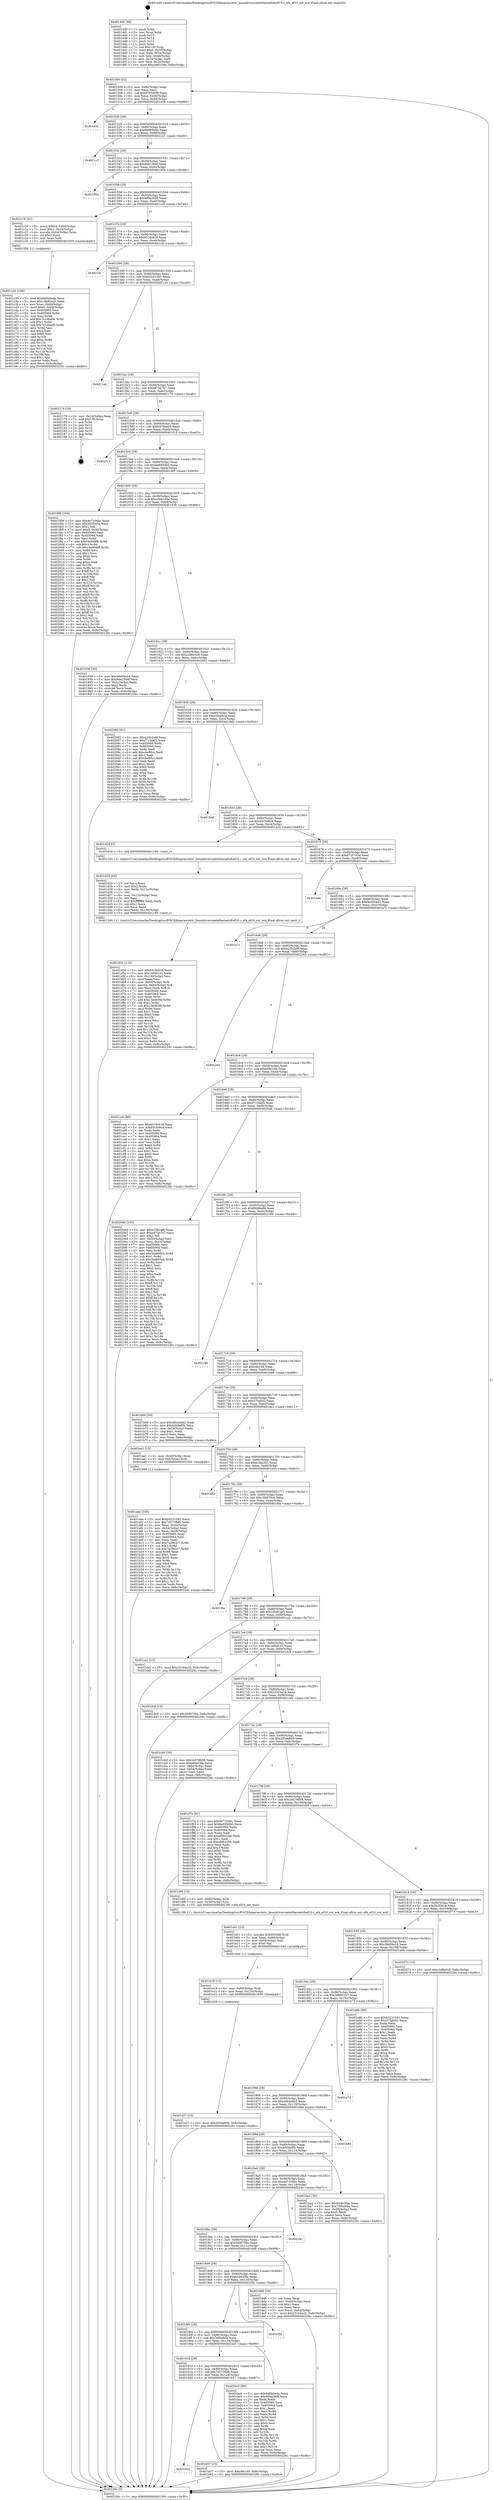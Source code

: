 digraph "0x4014d0" {
  label = "0x4014d0 (/mnt/c/Users/mathe/Desktop/tcc/POCII/binaries/extr_linuxdriversnetethernetsfcef10.c_efx_ef10_set_wol_Final-ollvm.out::main(0))"
  labelloc = "t"
  node[shape=record]

  Entry [label="",width=0.3,height=0.3,shape=circle,fillcolor=black,style=filled]
  "0x401500" [label="{
     0x401500 [32]\l
     | [instrs]\l
     &nbsp;&nbsp;0x401500 \<+6\>: mov -0x8c(%rbp),%eax\l
     &nbsp;&nbsp;0x401506 \<+2\>: mov %eax,%ecx\l
     &nbsp;&nbsp;0x401508 \<+6\>: sub $0x8203d5f6,%ecx\l
     &nbsp;&nbsp;0x40150e \<+6\>: mov %eax,-0x90(%rbp)\l
     &nbsp;&nbsp;0x401514 \<+6\>: mov %ecx,-0x94(%rbp)\l
     &nbsp;&nbsp;0x40151a \<+6\>: je 0000000000401e36 \<main+0x966\>\l
  }"]
  "0x401e36" [label="{
     0x401e36\l
  }", style=dashed]
  "0x401520" [label="{
     0x401520 [28]\l
     | [instrs]\l
     &nbsp;&nbsp;0x401520 \<+5\>: jmp 0000000000401525 \<main+0x55\>\l
     &nbsp;&nbsp;0x401525 \<+6\>: mov -0x90(%rbp),%eax\l
     &nbsp;&nbsp;0x40152b \<+5\>: sub $0x8d0b0ede,%eax\l
     &nbsp;&nbsp;0x401530 \<+6\>: mov %eax,-0x98(%rbp)\l
     &nbsp;&nbsp;0x401536 \<+6\>: je 00000000004021c3 \<main+0xcf3\>\l
  }"]
  Exit [label="",width=0.3,height=0.3,shape=circle,fillcolor=black,style=filled,peripheries=2]
  "0x4021c3" [label="{
     0x4021c3\l
  }", style=dashed]
  "0x40153c" [label="{
     0x40153c [28]\l
     | [instrs]\l
     &nbsp;&nbsp;0x40153c \<+5\>: jmp 0000000000401541 \<main+0x71\>\l
     &nbsp;&nbsp;0x401541 \<+6\>: mov -0x90(%rbp),%eax\l
     &nbsp;&nbsp;0x401547 \<+5\>: sub $0x8de13b6f,%eax\l
     &nbsp;&nbsp;0x40154c \<+6\>: mov %eax,-0x9c(%rbp)\l
     &nbsp;&nbsp;0x401552 \<+6\>: je 0000000000401954 \<main+0x484\>\l
  }"]
  "0x401e27" [label="{
     0x401e27 [15]\l
     | [instrs]\l
     &nbsp;&nbsp;0x401e27 \<+10\>: movl $0x293aa80d,-0x8c(%rbp)\l
     &nbsp;&nbsp;0x401e31 \<+5\>: jmp 000000000040226c \<main+0xd9c\>\l
  }"]
  "0x401954" [label="{
     0x401954\l
  }", style=dashed]
  "0x401558" [label="{
     0x401558 [28]\l
     | [instrs]\l
     &nbsp;&nbsp;0x401558 \<+5\>: jmp 000000000040155d \<main+0x8d\>\l
     &nbsp;&nbsp;0x40155d \<+6\>: mov -0x90(%rbp),%eax\l
     &nbsp;&nbsp;0x401563 \<+5\>: sub $0x8f0a2808,%eax\l
     &nbsp;&nbsp;0x401568 \<+6\>: mov %eax,-0xa0(%rbp)\l
     &nbsp;&nbsp;0x40156e \<+6\>: je 0000000000401c16 \<main+0x746\>\l
  }"]
  "0x401e18" [label="{
     0x401e18 [15]\l
     | [instrs]\l
     &nbsp;&nbsp;0x401e18 \<+4\>: mov -0x60(%rbp),%rdi\l
     &nbsp;&nbsp;0x401e1c \<+6\>: mov %eax,-0x134(%rbp)\l
     &nbsp;&nbsp;0x401e22 \<+5\>: call 0000000000401030 \<free@plt\>\l
     | [calls]\l
     &nbsp;&nbsp;0x401030 \{1\} (unknown)\l
  }"]
  "0x401c16" [label="{
     0x401c16 [31]\l
     | [instrs]\l
     &nbsp;&nbsp;0x401c16 \<+8\>: movq $0x64,-0x50(%rbp)\l
     &nbsp;&nbsp;0x401c1e \<+7\>: movl $0x1,-0x54(%rbp)\l
     &nbsp;&nbsp;0x401c25 \<+4\>: movslq -0x54(%rbp),%rax\l
     &nbsp;&nbsp;0x401c29 \<+4\>: shl $0x2,%rax\l
     &nbsp;&nbsp;0x401c2d \<+3\>: mov %rax,%rdi\l
     &nbsp;&nbsp;0x401c30 \<+5\>: call 0000000000401050 \<malloc@plt\>\l
     | [calls]\l
     &nbsp;&nbsp;0x401050 \{1\} (unknown)\l
  }"]
  "0x401574" [label="{
     0x401574 [28]\l
     | [instrs]\l
     &nbsp;&nbsp;0x401574 \<+5\>: jmp 0000000000401579 \<main+0xa9\>\l
     &nbsp;&nbsp;0x401579 \<+6\>: mov -0x90(%rbp),%eax\l
     &nbsp;&nbsp;0x40157f \<+5\>: sub $0x9318c618,%eax\l
     &nbsp;&nbsp;0x401584 \<+6\>: mov %eax,-0xa4(%rbp)\l
     &nbsp;&nbsp;0x40158a \<+6\>: je 00000000004021fc \<main+0xd2c\>\l
  }"]
  "0x401e01" [label="{
     0x401e01 [23]\l
     | [instrs]\l
     &nbsp;&nbsp;0x401e01 \<+10\>: movabs $0x4030d6,%rdi\l
     &nbsp;&nbsp;0x401e0b \<+3\>: mov %eax,-0x68(%rbp)\l
     &nbsp;&nbsp;0x401e0e \<+3\>: mov -0x68(%rbp),%esi\l
     &nbsp;&nbsp;0x401e11 \<+2\>: mov $0x0,%al\l
     &nbsp;&nbsp;0x401e13 \<+5\>: call 0000000000401040 \<printf@plt\>\l
     | [calls]\l
     &nbsp;&nbsp;0x401040 \{1\} (unknown)\l
  }"]
  "0x4021fc" [label="{
     0x4021fc\l
  }", style=dashed]
  "0x401590" [label="{
     0x401590 [28]\l
     | [instrs]\l
     &nbsp;&nbsp;0x401590 \<+5\>: jmp 0000000000401595 \<main+0xc5\>\l
     &nbsp;&nbsp;0x401595 \<+6\>: mov -0x90(%rbp),%eax\l
     &nbsp;&nbsp;0x40159b \<+5\>: sub $0xb3231581,%eax\l
     &nbsp;&nbsp;0x4015a0 \<+6\>: mov %eax,-0xa8(%rbp)\l
     &nbsp;&nbsp;0x4015a6 \<+6\>: je 00000000004021a4 \<main+0xcd4\>\l
  }"]
  "0x401d55" [label="{
     0x401d55 [116]\l
     | [instrs]\l
     &nbsp;&nbsp;0x401d55 \<+5\>: mov $0x9318c618,%ecx\l
     &nbsp;&nbsp;0x401d5a \<+5\>: mov $0x1e6fd141,%edx\l
     &nbsp;&nbsp;0x401d5f \<+6\>: mov -0x130(%rbp),%esi\l
     &nbsp;&nbsp;0x401d65 \<+3\>: imul %eax,%esi\l
     &nbsp;&nbsp;0x401d68 \<+4\>: mov -0x60(%rbp),%rdi\l
     &nbsp;&nbsp;0x401d6c \<+4\>: movslq -0x64(%rbp),%r8\l
     &nbsp;&nbsp;0x401d70 \<+4\>: mov %esi,(%rdi,%r8,4)\l
     &nbsp;&nbsp;0x401d74 \<+7\>: mov 0x405060,%eax\l
     &nbsp;&nbsp;0x401d7b \<+7\>: mov 0x405064,%esi\l
     &nbsp;&nbsp;0x401d82 \<+3\>: mov %eax,%r9d\l
     &nbsp;&nbsp;0x401d85 \<+7\>: add $0x13ed636f,%r9d\l
     &nbsp;&nbsp;0x401d8c \<+4\>: sub $0x1,%r9d\l
     &nbsp;&nbsp;0x401d90 \<+7\>: sub $0x13ed636f,%r9d\l
     &nbsp;&nbsp;0x401d97 \<+4\>: imul %r9d,%eax\l
     &nbsp;&nbsp;0x401d9b \<+3\>: and $0x1,%eax\l
     &nbsp;&nbsp;0x401d9e \<+3\>: cmp $0x0,%eax\l
     &nbsp;&nbsp;0x401da1 \<+4\>: sete %r10b\l
     &nbsp;&nbsp;0x401da5 \<+3\>: cmp $0xa,%esi\l
     &nbsp;&nbsp;0x401da8 \<+4\>: setl %r11b\l
     &nbsp;&nbsp;0x401dac \<+3\>: mov %r10b,%bl\l
     &nbsp;&nbsp;0x401daf \<+3\>: and %r11b,%bl\l
     &nbsp;&nbsp;0x401db2 \<+3\>: xor %r11b,%r10b\l
     &nbsp;&nbsp;0x401db5 \<+3\>: or %r10b,%bl\l
     &nbsp;&nbsp;0x401db8 \<+3\>: test $0x1,%bl\l
     &nbsp;&nbsp;0x401dbb \<+3\>: cmovne %edx,%ecx\l
     &nbsp;&nbsp;0x401dbe \<+6\>: mov %ecx,-0x8c(%rbp)\l
     &nbsp;&nbsp;0x401dc4 \<+5\>: jmp 000000000040226c \<main+0xd9c\>\l
  }"]
  "0x4021a4" [label="{
     0x4021a4\l
  }", style=dashed]
  "0x4015ac" [label="{
     0x4015ac [28]\l
     | [instrs]\l
     &nbsp;&nbsp;0x4015ac \<+5\>: jmp 00000000004015b1 \<main+0xe1\>\l
     &nbsp;&nbsp;0x4015b1 \<+6\>: mov -0x90(%rbp),%eax\l
     &nbsp;&nbsp;0x4015b7 \<+5\>: sub $0xb972b7e7,%eax\l
     &nbsp;&nbsp;0x4015bc \<+6\>: mov %eax,-0xac(%rbp)\l
     &nbsp;&nbsp;0x4015c2 \<+6\>: je 0000000000402176 \<main+0xca6\>\l
  }"]
  "0x401d29" [label="{
     0x401d29 [44]\l
     | [instrs]\l
     &nbsp;&nbsp;0x401d29 \<+2\>: xor %ecx,%ecx\l
     &nbsp;&nbsp;0x401d2b \<+5\>: mov $0x2,%edx\l
     &nbsp;&nbsp;0x401d30 \<+6\>: mov %edx,-0x12c(%rbp)\l
     &nbsp;&nbsp;0x401d36 \<+1\>: cltd\l
     &nbsp;&nbsp;0x401d37 \<+6\>: mov -0x12c(%rbp),%esi\l
     &nbsp;&nbsp;0x401d3d \<+2\>: idiv %esi\l
     &nbsp;&nbsp;0x401d3f \<+6\>: imul $0xfffffffe,%edx,%edx\l
     &nbsp;&nbsp;0x401d45 \<+3\>: sub $0x1,%ecx\l
     &nbsp;&nbsp;0x401d48 \<+2\>: sub %ecx,%edx\l
     &nbsp;&nbsp;0x401d4a \<+6\>: mov %edx,-0x130(%rbp)\l
     &nbsp;&nbsp;0x401d50 \<+5\>: call 0000000000401160 \<next_i\>\l
     | [calls]\l
     &nbsp;&nbsp;0x401160 \{1\} (/mnt/c/Users/mathe/Desktop/tcc/POCII/binaries/extr_linuxdriversnetethernetsfcef10.c_efx_ef10_set_wol_Final-ollvm.out::next_i)\l
  }"]
  "0x402176" [label="{
     0x402176 [19]\l
     | [instrs]\l
     &nbsp;&nbsp;0x402176 \<+3\>: mov -0x24(%rbp),%eax\l
     &nbsp;&nbsp;0x402179 \<+7\>: add $0x130,%rsp\l
     &nbsp;&nbsp;0x402180 \<+1\>: pop %rbx\l
     &nbsp;&nbsp;0x402181 \<+2\>: pop %r12\l
     &nbsp;&nbsp;0x402183 \<+2\>: pop %r14\l
     &nbsp;&nbsp;0x402185 \<+2\>: pop %r15\l
     &nbsp;&nbsp;0x402187 \<+1\>: pop %rbp\l
     &nbsp;&nbsp;0x402188 \<+1\>: ret\l
  }"]
  "0x4015c8" [label="{
     0x4015c8 [28]\l
     | [instrs]\l
     &nbsp;&nbsp;0x4015c8 \<+5\>: jmp 00000000004015cd \<main+0xfd\>\l
     &nbsp;&nbsp;0x4015cd \<+6\>: mov -0x90(%rbp),%eax\l
     &nbsp;&nbsp;0x4015d3 \<+5\>: sub $0xb978ee00,%eax\l
     &nbsp;&nbsp;0x4015d8 \<+6\>: mov %eax,-0xb0(%rbp)\l
     &nbsp;&nbsp;0x4015de \<+6\>: je 0000000000401f13 \<main+0xa43\>\l
  }"]
  "0x401c35" [label="{
     0x401c35 [108]\l
     | [instrs]\l
     &nbsp;&nbsp;0x401c35 \<+5\>: mov $0x8d0b0ede,%ecx\l
     &nbsp;&nbsp;0x401c3a \<+5\>: mov $0x1db82aa5,%edx\l
     &nbsp;&nbsp;0x401c3f \<+4\>: mov %rax,-0x60(%rbp)\l
     &nbsp;&nbsp;0x401c43 \<+7\>: movl $0x0,-0x64(%rbp)\l
     &nbsp;&nbsp;0x401c4a \<+7\>: mov 0x405060,%esi\l
     &nbsp;&nbsp;0x401c51 \<+8\>: mov 0x405064,%r8d\l
     &nbsp;&nbsp;0x401c59 \<+3\>: mov %esi,%r9d\l
     &nbsp;&nbsp;0x401c5c \<+7\>: add $0x7a1dba6b,%r9d\l
     &nbsp;&nbsp;0x401c63 \<+4\>: sub $0x1,%r9d\l
     &nbsp;&nbsp;0x401c67 \<+7\>: sub $0x7a1dba6b,%r9d\l
     &nbsp;&nbsp;0x401c6e \<+4\>: imul %r9d,%esi\l
     &nbsp;&nbsp;0x401c72 \<+3\>: and $0x1,%esi\l
     &nbsp;&nbsp;0x401c75 \<+3\>: cmp $0x0,%esi\l
     &nbsp;&nbsp;0x401c78 \<+4\>: sete %r10b\l
     &nbsp;&nbsp;0x401c7c \<+4\>: cmp $0xa,%r8d\l
     &nbsp;&nbsp;0x401c80 \<+4\>: setl %r11b\l
     &nbsp;&nbsp;0x401c84 \<+3\>: mov %r10b,%bl\l
     &nbsp;&nbsp;0x401c87 \<+3\>: and %r11b,%bl\l
     &nbsp;&nbsp;0x401c8a \<+3\>: xor %r11b,%r10b\l
     &nbsp;&nbsp;0x401c8d \<+3\>: or %r10b,%bl\l
     &nbsp;&nbsp;0x401c90 \<+3\>: test $0x1,%bl\l
     &nbsp;&nbsp;0x401c93 \<+3\>: cmovne %edx,%ecx\l
     &nbsp;&nbsp;0x401c96 \<+6\>: mov %ecx,-0x8c(%rbp)\l
     &nbsp;&nbsp;0x401c9c \<+5\>: jmp 000000000040226c \<main+0xd9c\>\l
  }"]
  "0x401f13" [label="{
     0x401f13\l
  }", style=dashed]
  "0x4015e4" [label="{
     0x4015e4 [28]\l
     | [instrs]\l
     &nbsp;&nbsp;0x4015e4 \<+5\>: jmp 00000000004015e9 \<main+0x119\>\l
     &nbsp;&nbsp;0x4015e9 \<+6\>: mov -0x90(%rbp),%eax\l
     &nbsp;&nbsp;0x4015ef \<+5\>: sub $0xbe6950b0,%eax\l
     &nbsp;&nbsp;0x4015f4 \<+6\>: mov %eax,-0xb4(%rbp)\l
     &nbsp;&nbsp;0x4015fa \<+6\>: je 0000000000401fd9 \<main+0xb09\>\l
  }"]
  "0x40192c" [label="{
     0x40192c\l
  }", style=dashed]
  "0x401fd9" [label="{
     0x401fd9 [154]\l
     | [instrs]\l
     &nbsp;&nbsp;0x401fd9 \<+5\>: mov $0x4e7104bc,%eax\l
     &nbsp;&nbsp;0x401fde \<+5\>: mov $0x302f30ca,%ecx\l
     &nbsp;&nbsp;0x401fe3 \<+2\>: mov $0x1,%dl\l
     &nbsp;&nbsp;0x401fe5 \<+7\>: movl $0x0,-0x30(%rbp)\l
     &nbsp;&nbsp;0x401fec \<+7\>: mov 0x405060,%esi\l
     &nbsp;&nbsp;0x401ff3 \<+7\>: mov 0x405064,%edi\l
     &nbsp;&nbsp;0x401ffa \<+3\>: mov %esi,%r8d\l
     &nbsp;&nbsp;0x401ffd \<+7\>: add $0xc4e90df8,%r8d\l
     &nbsp;&nbsp;0x402004 \<+4\>: sub $0x1,%r8d\l
     &nbsp;&nbsp;0x402008 \<+7\>: sub $0xc4e90df8,%r8d\l
     &nbsp;&nbsp;0x40200f \<+4\>: imul %r8d,%esi\l
     &nbsp;&nbsp;0x402013 \<+3\>: and $0x1,%esi\l
     &nbsp;&nbsp;0x402016 \<+3\>: cmp $0x0,%esi\l
     &nbsp;&nbsp;0x402019 \<+4\>: sete %r9b\l
     &nbsp;&nbsp;0x40201d \<+3\>: cmp $0xa,%edi\l
     &nbsp;&nbsp;0x402020 \<+4\>: setl %r10b\l
     &nbsp;&nbsp;0x402024 \<+3\>: mov %r9b,%r11b\l
     &nbsp;&nbsp;0x402027 \<+4\>: xor $0xff,%r11b\l
     &nbsp;&nbsp;0x40202b \<+3\>: mov %r10b,%bl\l
     &nbsp;&nbsp;0x40202e \<+3\>: xor $0xff,%bl\l
     &nbsp;&nbsp;0x402031 \<+3\>: xor $0x1,%dl\l
     &nbsp;&nbsp;0x402034 \<+3\>: mov %r11b,%r14b\l
     &nbsp;&nbsp;0x402037 \<+4\>: and $0xff,%r14b\l
     &nbsp;&nbsp;0x40203b \<+3\>: and %dl,%r9b\l
     &nbsp;&nbsp;0x40203e \<+3\>: mov %bl,%r15b\l
     &nbsp;&nbsp;0x402041 \<+4\>: and $0xff,%r15b\l
     &nbsp;&nbsp;0x402045 \<+3\>: and %dl,%r10b\l
     &nbsp;&nbsp;0x402048 \<+3\>: or %r9b,%r14b\l
     &nbsp;&nbsp;0x40204b \<+3\>: or %r10b,%r15b\l
     &nbsp;&nbsp;0x40204e \<+3\>: xor %r15b,%r14b\l
     &nbsp;&nbsp;0x402051 \<+3\>: or %bl,%r11b\l
     &nbsp;&nbsp;0x402054 \<+4\>: xor $0xff,%r11b\l
     &nbsp;&nbsp;0x402058 \<+3\>: or $0x1,%dl\l
     &nbsp;&nbsp;0x40205b \<+3\>: and %dl,%r11b\l
     &nbsp;&nbsp;0x40205e \<+3\>: or %r11b,%r14b\l
     &nbsp;&nbsp;0x402061 \<+4\>: test $0x1,%r14b\l
     &nbsp;&nbsp;0x402065 \<+3\>: cmovne %ecx,%eax\l
     &nbsp;&nbsp;0x402068 \<+6\>: mov %eax,-0x8c(%rbp)\l
     &nbsp;&nbsp;0x40206e \<+5\>: jmp 000000000040226c \<main+0xd9c\>\l
  }"]
  "0x401600" [label="{
     0x401600 [28]\l
     | [instrs]\l
     &nbsp;&nbsp;0x401600 \<+5\>: jmp 0000000000401605 \<main+0x135\>\l
     &nbsp;&nbsp;0x401605 \<+6\>: mov -0x90(%rbp),%eax\l
     &nbsp;&nbsp;0x40160b \<+5\>: sub $0xc0e6104e,%eax\l
     &nbsp;&nbsp;0x401610 \<+6\>: mov %eax,-0xb8(%rbp)\l
     &nbsp;&nbsp;0x401616 \<+6\>: je 0000000000401936 \<main+0x466\>\l
  }"]
  "0x401b57" [label="{
     0x401b57 [15]\l
     | [instrs]\l
     &nbsp;&nbsp;0x401b57 \<+10\>: movl $0xc8e149,-0x8c(%rbp)\l
     &nbsp;&nbsp;0x401b61 \<+5\>: jmp 000000000040226c \<main+0xd9c\>\l
  }"]
  "0x401936" [label="{
     0x401936 [30]\l
     | [instrs]\l
     &nbsp;&nbsp;0x401936 \<+5\>: mov $0x38409a14,%eax\l
     &nbsp;&nbsp;0x40193b \<+5\>: mov $0x8de13b6f,%ecx\l
     &nbsp;&nbsp;0x401940 \<+3\>: mov -0x2c(%rbp),%edx\l
     &nbsp;&nbsp;0x401943 \<+3\>: cmp $0x2,%edx\l
     &nbsp;&nbsp;0x401946 \<+3\>: cmovne %ecx,%eax\l
     &nbsp;&nbsp;0x401949 \<+6\>: mov %eax,-0x8c(%rbp)\l
     &nbsp;&nbsp;0x40194f \<+5\>: jmp 000000000040226c \<main+0xd9c\>\l
  }"]
  "0x40161c" [label="{
     0x40161c [28]\l
     | [instrs]\l
     &nbsp;&nbsp;0x40161c \<+5\>: jmp 0000000000401621 \<main+0x151\>\l
     &nbsp;&nbsp;0x401621 \<+6\>: mov -0x90(%rbp),%eax\l
     &nbsp;&nbsp;0x401627 \<+5\>: sub $0xc2d6e5c8,%eax\l
     &nbsp;&nbsp;0x40162c \<+6\>: mov %eax,-0xbc(%rbp)\l
     &nbsp;&nbsp;0x401632 \<+6\>: je 0000000000402082 \<main+0xbb2\>\l
  }"]
  "0x40226c" [label="{
     0x40226c [5]\l
     | [instrs]\l
     &nbsp;&nbsp;0x40226c \<+5\>: jmp 0000000000401500 \<main+0x30\>\l
  }"]
  "0x4014d0" [label="{
     0x4014d0 [48]\l
     | [instrs]\l
     &nbsp;&nbsp;0x4014d0 \<+1\>: push %rbp\l
     &nbsp;&nbsp;0x4014d1 \<+3\>: mov %rsp,%rbp\l
     &nbsp;&nbsp;0x4014d4 \<+2\>: push %r15\l
     &nbsp;&nbsp;0x4014d6 \<+2\>: push %r14\l
     &nbsp;&nbsp;0x4014d8 \<+2\>: push %r12\l
     &nbsp;&nbsp;0x4014da \<+1\>: push %rbx\l
     &nbsp;&nbsp;0x4014db \<+7\>: sub $0x130,%rsp\l
     &nbsp;&nbsp;0x4014e2 \<+7\>: movl $0x0,-0x30(%rbp)\l
     &nbsp;&nbsp;0x4014e9 \<+3\>: mov %edi,-0x34(%rbp)\l
     &nbsp;&nbsp;0x4014ec \<+4\>: mov %rsi,-0x40(%rbp)\l
     &nbsp;&nbsp;0x4014f0 \<+3\>: mov -0x34(%rbp),%edi\l
     &nbsp;&nbsp;0x4014f3 \<+3\>: mov %edi,-0x2c(%rbp)\l
     &nbsp;&nbsp;0x4014f6 \<+10\>: movl $0xc0e6104e,-0x8c(%rbp)\l
  }"]
  "0x401910" [label="{
     0x401910 [28]\l
     | [instrs]\l
     &nbsp;&nbsp;0x401910 \<+5\>: jmp 0000000000401915 \<main+0x445\>\l
     &nbsp;&nbsp;0x401915 \<+6\>: mov -0x90(%rbp),%eax\l
     &nbsp;&nbsp;0x40191b \<+5\>: sub $0x7d2738d8,%eax\l
     &nbsp;&nbsp;0x401920 \<+6\>: mov %eax,-0x128(%rbp)\l
     &nbsp;&nbsp;0x401926 \<+6\>: je 0000000000401b57 \<main+0x687\>\l
  }"]
  "0x402082" [label="{
     0x402082 [91]\l
     | [instrs]\l
     &nbsp;&nbsp;0x402082 \<+5\>: mov $0xe23b2a8f,%eax\l
     &nbsp;&nbsp;0x402087 \<+5\>: mov $0xf713abf3,%ecx\l
     &nbsp;&nbsp;0x40208c \<+7\>: mov 0x405060,%edx\l
     &nbsp;&nbsp;0x402093 \<+7\>: mov 0x405064,%esi\l
     &nbsp;&nbsp;0x40209a \<+2\>: mov %edx,%edi\l
     &nbsp;&nbsp;0x40209c \<+6\>: add $0xcbe80cc,%edi\l
     &nbsp;&nbsp;0x4020a2 \<+3\>: sub $0x1,%edi\l
     &nbsp;&nbsp;0x4020a5 \<+6\>: sub $0xcbe80cc,%edi\l
     &nbsp;&nbsp;0x4020ab \<+3\>: imul %edi,%edx\l
     &nbsp;&nbsp;0x4020ae \<+3\>: and $0x1,%edx\l
     &nbsp;&nbsp;0x4020b1 \<+3\>: cmp $0x0,%edx\l
     &nbsp;&nbsp;0x4020b4 \<+4\>: sete %r8b\l
     &nbsp;&nbsp;0x4020b8 \<+3\>: cmp $0xa,%esi\l
     &nbsp;&nbsp;0x4020bb \<+4\>: setl %r9b\l
     &nbsp;&nbsp;0x4020bf \<+3\>: mov %r8b,%r10b\l
     &nbsp;&nbsp;0x4020c2 \<+3\>: and %r9b,%r10b\l
     &nbsp;&nbsp;0x4020c5 \<+3\>: xor %r9b,%r8b\l
     &nbsp;&nbsp;0x4020c8 \<+3\>: or %r8b,%r10b\l
     &nbsp;&nbsp;0x4020cb \<+4\>: test $0x1,%r10b\l
     &nbsp;&nbsp;0x4020cf \<+3\>: cmovne %ecx,%eax\l
     &nbsp;&nbsp;0x4020d2 \<+6\>: mov %eax,-0x8c(%rbp)\l
     &nbsp;&nbsp;0x4020d8 \<+5\>: jmp 000000000040226c \<main+0xd9c\>\l
  }"]
  "0x401638" [label="{
     0x401638 [28]\l
     | [instrs]\l
     &nbsp;&nbsp;0x401638 \<+5\>: jmp 000000000040163d \<main+0x16d\>\l
     &nbsp;&nbsp;0x40163d \<+6\>: mov -0x90(%rbp),%eax\l
     &nbsp;&nbsp;0x401643 \<+5\>: sub $0xc5b4f4cd,%eax\l
     &nbsp;&nbsp;0x401648 \<+6\>: mov %eax,-0xc0(%rbp)\l
     &nbsp;&nbsp;0x40164e \<+6\>: je 00000000004019dd \<main+0x50d\>\l
  }"]
  "0x401bc0" [label="{
     0x401bc0 [86]\l
     | [instrs]\l
     &nbsp;&nbsp;0x401bc0 \<+5\>: mov $0x8d0b0ede,%eax\l
     &nbsp;&nbsp;0x401bc5 \<+5\>: mov $0x8f0a2808,%ecx\l
     &nbsp;&nbsp;0x401bca \<+2\>: xor %edx,%edx\l
     &nbsp;&nbsp;0x401bcc \<+7\>: mov 0x405060,%esi\l
     &nbsp;&nbsp;0x401bd3 \<+7\>: mov 0x405064,%edi\l
     &nbsp;&nbsp;0x401bda \<+3\>: sub $0x1,%edx\l
     &nbsp;&nbsp;0x401bdd \<+3\>: mov %esi,%r8d\l
     &nbsp;&nbsp;0x401be0 \<+3\>: add %edx,%r8d\l
     &nbsp;&nbsp;0x401be3 \<+4\>: imul %r8d,%esi\l
     &nbsp;&nbsp;0x401be7 \<+3\>: and $0x1,%esi\l
     &nbsp;&nbsp;0x401bea \<+3\>: cmp $0x0,%esi\l
     &nbsp;&nbsp;0x401bed \<+4\>: sete %r9b\l
     &nbsp;&nbsp;0x401bf1 \<+3\>: cmp $0xa,%edi\l
     &nbsp;&nbsp;0x401bf4 \<+4\>: setl %r10b\l
     &nbsp;&nbsp;0x401bf8 \<+3\>: mov %r9b,%r11b\l
     &nbsp;&nbsp;0x401bfb \<+3\>: and %r10b,%r11b\l
     &nbsp;&nbsp;0x401bfe \<+3\>: xor %r10b,%r9b\l
     &nbsp;&nbsp;0x401c01 \<+3\>: or %r9b,%r11b\l
     &nbsp;&nbsp;0x401c04 \<+4\>: test $0x1,%r11b\l
     &nbsp;&nbsp;0x401c08 \<+3\>: cmovne %ecx,%eax\l
     &nbsp;&nbsp;0x401c0b \<+6\>: mov %eax,-0x8c(%rbp)\l
     &nbsp;&nbsp;0x401c11 \<+5\>: jmp 000000000040226c \<main+0xd9c\>\l
  }"]
  "0x4019dd" [label="{
     0x4019dd\l
  }", style=dashed]
  "0x401654" [label="{
     0x401654 [28]\l
     | [instrs]\l
     &nbsp;&nbsp;0x401654 \<+5\>: jmp 0000000000401659 \<main+0x189\>\l
     &nbsp;&nbsp;0x401659 \<+6\>: mov -0x90(%rbp),%eax\l
     &nbsp;&nbsp;0x40165f \<+5\>: sub $0xd3c5d6c4,%eax\l
     &nbsp;&nbsp;0x401664 \<+6\>: mov %eax,-0xc4(%rbp)\l
     &nbsp;&nbsp;0x40166a \<+6\>: je 0000000000401d24 \<main+0x854\>\l
  }"]
  "0x4018f4" [label="{
     0x4018f4 [28]\l
     | [instrs]\l
     &nbsp;&nbsp;0x4018f4 \<+5\>: jmp 00000000004018f9 \<main+0x429\>\l
     &nbsp;&nbsp;0x4018f9 \<+6\>: mov -0x90(%rbp),%eax\l
     &nbsp;&nbsp;0x4018ff \<+5\>: sub $0x70f6a804,%eax\l
     &nbsp;&nbsp;0x401904 \<+6\>: mov %eax,-0x124(%rbp)\l
     &nbsp;&nbsp;0x40190a \<+6\>: je 0000000000401bc0 \<main+0x6f0\>\l
  }"]
  "0x401d24" [label="{
     0x401d24 [5]\l
     | [instrs]\l
     &nbsp;&nbsp;0x401d24 \<+5\>: call 0000000000401160 \<next_i\>\l
     | [calls]\l
     &nbsp;&nbsp;0x401160 \{1\} (/mnt/c/Users/mathe/Desktop/tcc/POCII/binaries/extr_linuxdriversnetethernetsfcef10.c_efx_ef10_set_wol_Final-ollvm.out::next_i)\l
  }"]
  "0x401670" [label="{
     0x401670 [28]\l
     | [instrs]\l
     &nbsp;&nbsp;0x401670 \<+5\>: jmp 0000000000401675 \<main+0x1a5\>\l
     &nbsp;&nbsp;0x401675 \<+6\>: mov -0x90(%rbp),%eax\l
     &nbsp;&nbsp;0x40167b \<+5\>: sub $0xd7257d3e,%eax\l
     &nbsp;&nbsp;0x401680 \<+6\>: mov %eax,-0xc8(%rbp)\l
     &nbsp;&nbsp;0x401686 \<+6\>: je 0000000000401eeb \<main+0xa1b\>\l
  }"]
  "0x401f5b" [label="{
     0x401f5b\l
  }", style=dashed]
  "0x401eeb" [label="{
     0x401eeb\l
  }", style=dashed]
  "0x40168c" [label="{
     0x40168c [28]\l
     | [instrs]\l
     &nbsp;&nbsp;0x40168c \<+5\>: jmp 0000000000401691 \<main+0x1c1\>\l
     &nbsp;&nbsp;0x401691 \<+6\>: mov -0x90(%rbp),%eax\l
     &nbsp;&nbsp;0x401697 \<+5\>: sub $0xded55441,%eax\l
     &nbsp;&nbsp;0x40169c \<+6\>: mov %eax,-0xcc(%rbp)\l
     &nbsp;&nbsp;0x4016a2 \<+6\>: je 0000000000401a7c \<main+0x5ac\>\l
  }"]
  "0x4018d8" [label="{
     0x4018d8 [28]\l
     | [instrs]\l
     &nbsp;&nbsp;0x4018d8 \<+5\>: jmp 00000000004018dd \<main+0x40d\>\l
     &nbsp;&nbsp;0x4018dd \<+6\>: mov -0x90(%rbp),%eax\l
     &nbsp;&nbsp;0x4018e3 \<+5\>: sub $0x65402f4e,%eax\l
     &nbsp;&nbsp;0x4018e8 \<+6\>: mov %eax,-0x120(%rbp)\l
     &nbsp;&nbsp;0x4018ee \<+6\>: je 0000000000401f5b \<main+0xa8b\>\l
  }"]
  "0x401a7c" [label="{
     0x401a7c\l
  }", style=dashed]
  "0x4016a8" [label="{
     0x4016a8 [28]\l
     | [instrs]\l
     &nbsp;&nbsp;0x4016a8 \<+5\>: jmp 00000000004016ad \<main+0x1dd\>\l
     &nbsp;&nbsp;0x4016ad \<+6\>: mov -0x90(%rbp),%eax\l
     &nbsp;&nbsp;0x4016b3 \<+5\>: sub $0xe23b2a8f,%eax\l
     &nbsp;&nbsp;0x4016b8 \<+6\>: mov %eax,-0xd0(%rbp)\l
     &nbsp;&nbsp;0x4016be \<+6\>: je 0000000000402262 \<main+0xd92\>\l
  }"]
  "0x401dd8" [label="{
     0x401dd8 [28]\l
     | [instrs]\l
     &nbsp;&nbsp;0x401dd8 \<+2\>: xor %eax,%eax\l
     &nbsp;&nbsp;0x401dda \<+3\>: mov -0x64(%rbp),%ecx\l
     &nbsp;&nbsp;0x401ddd \<+3\>: sub $0x1,%eax\l
     &nbsp;&nbsp;0x401de0 \<+2\>: sub %eax,%ecx\l
     &nbsp;&nbsp;0x401de2 \<+3\>: mov %ecx,-0x64(%rbp)\l
     &nbsp;&nbsp;0x401de5 \<+10\>: movl $0x23164a1b,-0x8c(%rbp)\l
     &nbsp;&nbsp;0x401def \<+5\>: jmp 000000000040226c \<main+0xd9c\>\l
  }"]
  "0x402262" [label="{
     0x402262\l
  }", style=dashed]
  "0x4016c4" [label="{
     0x4016c4 [28]\l
     | [instrs]\l
     &nbsp;&nbsp;0x4016c4 \<+5\>: jmp 00000000004016c9 \<main+0x1f9\>\l
     &nbsp;&nbsp;0x4016c9 \<+6\>: mov -0x90(%rbp),%eax\l
     &nbsp;&nbsp;0x4016cf \<+5\>: sub $0xe6fa53fa,%eax\l
     &nbsp;&nbsp;0x4016d4 \<+6\>: mov %eax,-0xd4(%rbp)\l
     &nbsp;&nbsp;0x4016da \<+6\>: je 0000000000401cce \<main+0x7fe\>\l
  }"]
  "0x4018bc" [label="{
     0x4018bc [28]\l
     | [instrs]\l
     &nbsp;&nbsp;0x4018bc \<+5\>: jmp 00000000004018c1 \<main+0x3f1\>\l
     &nbsp;&nbsp;0x4018c1 \<+6\>: mov -0x90(%rbp),%eax\l
     &nbsp;&nbsp;0x4018c7 \<+5\>: sub $0x56907fda,%eax\l
     &nbsp;&nbsp;0x4018cc \<+6\>: mov %eax,-0x11c(%rbp)\l
     &nbsp;&nbsp;0x4018d2 \<+6\>: je 0000000000401dd8 \<main+0x908\>\l
  }"]
  "0x401cce" [label="{
     0x401cce [86]\l
     | [instrs]\l
     &nbsp;&nbsp;0x401cce \<+5\>: mov $0x9318c618,%eax\l
     &nbsp;&nbsp;0x401cd3 \<+5\>: mov $0xd3c5d6c4,%ecx\l
     &nbsp;&nbsp;0x401cd8 \<+2\>: xor %edx,%edx\l
     &nbsp;&nbsp;0x401cda \<+7\>: mov 0x405060,%esi\l
     &nbsp;&nbsp;0x401ce1 \<+7\>: mov 0x405064,%edi\l
     &nbsp;&nbsp;0x401ce8 \<+3\>: sub $0x1,%edx\l
     &nbsp;&nbsp;0x401ceb \<+3\>: mov %esi,%r8d\l
     &nbsp;&nbsp;0x401cee \<+3\>: add %edx,%r8d\l
     &nbsp;&nbsp;0x401cf1 \<+4\>: imul %r8d,%esi\l
     &nbsp;&nbsp;0x401cf5 \<+3\>: and $0x1,%esi\l
     &nbsp;&nbsp;0x401cf8 \<+3\>: cmp $0x0,%esi\l
     &nbsp;&nbsp;0x401cfb \<+4\>: sete %r9b\l
     &nbsp;&nbsp;0x401cff \<+3\>: cmp $0xa,%edi\l
     &nbsp;&nbsp;0x401d02 \<+4\>: setl %r10b\l
     &nbsp;&nbsp;0x401d06 \<+3\>: mov %r9b,%r11b\l
     &nbsp;&nbsp;0x401d09 \<+3\>: and %r10b,%r11b\l
     &nbsp;&nbsp;0x401d0c \<+3\>: xor %r10b,%r9b\l
     &nbsp;&nbsp;0x401d0f \<+3\>: or %r9b,%r11b\l
     &nbsp;&nbsp;0x401d12 \<+4\>: test $0x1,%r11b\l
     &nbsp;&nbsp;0x401d16 \<+3\>: cmovne %ecx,%eax\l
     &nbsp;&nbsp;0x401d19 \<+6\>: mov %eax,-0x8c(%rbp)\l
     &nbsp;&nbsp;0x401d1f \<+5\>: jmp 000000000040226c \<main+0xd9c\>\l
  }"]
  "0x4016e0" [label="{
     0x4016e0 [28]\l
     | [instrs]\l
     &nbsp;&nbsp;0x4016e0 \<+5\>: jmp 00000000004016e5 \<main+0x215\>\l
     &nbsp;&nbsp;0x4016e5 \<+6\>: mov -0x90(%rbp),%eax\l
     &nbsp;&nbsp;0x4016eb \<+5\>: sub $0xf713abf3,%eax\l
     &nbsp;&nbsp;0x4016f0 \<+6\>: mov %eax,-0xd8(%rbp)\l
     &nbsp;&nbsp;0x4016f6 \<+6\>: je 00000000004020dd \<main+0xc0d\>\l
  }"]
  "0x40224c" [label="{
     0x40224c\l
  }", style=dashed]
  "0x4020dd" [label="{
     0x4020dd [153]\l
     | [instrs]\l
     &nbsp;&nbsp;0x4020dd \<+5\>: mov $0xe23b2a8f,%eax\l
     &nbsp;&nbsp;0x4020e2 \<+5\>: mov $0xb972b7e7,%ecx\l
     &nbsp;&nbsp;0x4020e7 \<+2\>: mov $0x1,%dl\l
     &nbsp;&nbsp;0x4020e9 \<+3\>: mov -0x30(%rbp),%esi\l
     &nbsp;&nbsp;0x4020ec \<+3\>: mov %esi,-0x24(%rbp)\l
     &nbsp;&nbsp;0x4020ef \<+7\>: mov 0x405060,%esi\l
     &nbsp;&nbsp;0x4020f6 \<+7\>: mov 0x405064,%edi\l
     &nbsp;&nbsp;0x4020fd \<+3\>: mov %esi,%r8d\l
     &nbsp;&nbsp;0x402100 \<+7\>: add $0x3da695cb,%r8d\l
     &nbsp;&nbsp;0x402107 \<+4\>: sub $0x1,%r8d\l
     &nbsp;&nbsp;0x40210b \<+7\>: sub $0x3da695cb,%r8d\l
     &nbsp;&nbsp;0x402112 \<+4\>: imul %r8d,%esi\l
     &nbsp;&nbsp;0x402116 \<+3\>: and $0x1,%esi\l
     &nbsp;&nbsp;0x402119 \<+3\>: cmp $0x0,%esi\l
     &nbsp;&nbsp;0x40211c \<+4\>: sete %r9b\l
     &nbsp;&nbsp;0x402120 \<+3\>: cmp $0xa,%edi\l
     &nbsp;&nbsp;0x402123 \<+4\>: setl %r10b\l
     &nbsp;&nbsp;0x402127 \<+3\>: mov %r9b,%r11b\l
     &nbsp;&nbsp;0x40212a \<+4\>: xor $0xff,%r11b\l
     &nbsp;&nbsp;0x40212e \<+3\>: mov %r10b,%bl\l
     &nbsp;&nbsp;0x402131 \<+3\>: xor $0xff,%bl\l
     &nbsp;&nbsp;0x402134 \<+3\>: xor $0x1,%dl\l
     &nbsp;&nbsp;0x402137 \<+3\>: mov %r11b,%r14b\l
     &nbsp;&nbsp;0x40213a \<+4\>: and $0xff,%r14b\l
     &nbsp;&nbsp;0x40213e \<+3\>: and %dl,%r9b\l
     &nbsp;&nbsp;0x402141 \<+3\>: mov %bl,%r15b\l
     &nbsp;&nbsp;0x402144 \<+4\>: and $0xff,%r15b\l
     &nbsp;&nbsp;0x402148 \<+3\>: and %dl,%r10b\l
     &nbsp;&nbsp;0x40214b \<+3\>: or %r9b,%r14b\l
     &nbsp;&nbsp;0x40214e \<+3\>: or %r10b,%r15b\l
     &nbsp;&nbsp;0x402151 \<+3\>: xor %r15b,%r14b\l
     &nbsp;&nbsp;0x402154 \<+3\>: or %bl,%r11b\l
     &nbsp;&nbsp;0x402157 \<+4\>: xor $0xff,%r11b\l
     &nbsp;&nbsp;0x40215b \<+3\>: or $0x1,%dl\l
     &nbsp;&nbsp;0x40215e \<+3\>: and %dl,%r11b\l
     &nbsp;&nbsp;0x402161 \<+3\>: or %r11b,%r14b\l
     &nbsp;&nbsp;0x402164 \<+4\>: test $0x1,%r14b\l
     &nbsp;&nbsp;0x402168 \<+3\>: cmovne %ecx,%eax\l
     &nbsp;&nbsp;0x40216b \<+6\>: mov %eax,-0x8c(%rbp)\l
     &nbsp;&nbsp;0x402171 \<+5\>: jmp 000000000040226c \<main+0xd9c\>\l
  }"]
  "0x4016fc" [label="{
     0x4016fc [28]\l
     | [instrs]\l
     &nbsp;&nbsp;0x4016fc \<+5\>: jmp 0000000000401701 \<main+0x231\>\l
     &nbsp;&nbsp;0x401701 \<+6\>: mov -0x90(%rbp),%eax\l
     &nbsp;&nbsp;0x401707 \<+5\>: sub $0xf8c98a86,%eax\l
     &nbsp;&nbsp;0x40170c \<+6\>: mov %eax,-0xdc(%rbp)\l
     &nbsp;&nbsp;0x401712 \<+6\>: je 0000000000402189 \<main+0xcb9\>\l
  }"]
  "0x4018a0" [label="{
     0x4018a0 [28]\l
     | [instrs]\l
     &nbsp;&nbsp;0x4018a0 \<+5\>: jmp 00000000004018a5 \<main+0x3d5\>\l
     &nbsp;&nbsp;0x4018a5 \<+6\>: mov -0x90(%rbp),%eax\l
     &nbsp;&nbsp;0x4018ab \<+5\>: sub $0x4e7104bc,%eax\l
     &nbsp;&nbsp;0x4018b0 \<+6\>: mov %eax,-0x118(%rbp)\l
     &nbsp;&nbsp;0x4018b6 \<+6\>: je 000000000040224c \<main+0xd7c\>\l
  }"]
  "0x402189" [label="{
     0x402189\l
  }", style=dashed]
  "0x401718" [label="{
     0x401718 [28]\l
     | [instrs]\l
     &nbsp;&nbsp;0x401718 \<+5\>: jmp 000000000040171d \<main+0x24d\>\l
     &nbsp;&nbsp;0x40171d \<+6\>: mov -0x90(%rbp),%eax\l
     &nbsp;&nbsp;0x401723 \<+5\>: sub $0xc8e149,%eax\l
     &nbsp;&nbsp;0x401728 \<+6\>: mov %eax,-0xe0(%rbp)\l
     &nbsp;&nbsp;0x40172e \<+6\>: je 0000000000401b66 \<main+0x696\>\l
  }"]
  "0x401ba2" [label="{
     0x401ba2 [30]\l
     | [instrs]\l
     &nbsp;&nbsp;0x401ba2 \<+5\>: mov $0x65402f4e,%eax\l
     &nbsp;&nbsp;0x401ba7 \<+5\>: mov $0x70f6a804,%ecx\l
     &nbsp;&nbsp;0x401bac \<+3\>: mov -0x28(%rbp),%edx\l
     &nbsp;&nbsp;0x401baf \<+3\>: cmp $0x0,%edx\l
     &nbsp;&nbsp;0x401bb2 \<+3\>: cmove %ecx,%eax\l
     &nbsp;&nbsp;0x401bb5 \<+6\>: mov %eax,-0x8c(%rbp)\l
     &nbsp;&nbsp;0x401bbb \<+5\>: jmp 000000000040226c \<main+0xd9c\>\l
  }"]
  "0x401b66" [label="{
     0x401b66 [30]\l
     | [instrs]\l
     &nbsp;&nbsp;0x401b66 \<+5\>: mov $0x46b2ebb3,%eax\l
     &nbsp;&nbsp;0x401b6b \<+5\>: mov $0x4d69af0b,%ecx\l
     &nbsp;&nbsp;0x401b70 \<+3\>: mov -0x28(%rbp),%edx\l
     &nbsp;&nbsp;0x401b73 \<+3\>: cmp $0x1,%edx\l
     &nbsp;&nbsp;0x401b76 \<+3\>: cmovl %ecx,%eax\l
     &nbsp;&nbsp;0x401b79 \<+6\>: mov %eax,-0x8c(%rbp)\l
     &nbsp;&nbsp;0x401b7f \<+5\>: jmp 000000000040226c \<main+0xd9c\>\l
  }"]
  "0x401734" [label="{
     0x401734 [28]\l
     | [instrs]\l
     &nbsp;&nbsp;0x401734 \<+5\>: jmp 0000000000401739 \<main+0x269\>\l
     &nbsp;&nbsp;0x401739 \<+6\>: mov -0x90(%rbp),%eax\l
     &nbsp;&nbsp;0x40173f \<+5\>: sub $0x375d052,%eax\l
     &nbsp;&nbsp;0x401744 \<+6\>: mov %eax,-0xe4(%rbp)\l
     &nbsp;&nbsp;0x40174a \<+6\>: je 0000000000401ae1 \<main+0x611\>\l
  }"]
  "0x401884" [label="{
     0x401884 [28]\l
     | [instrs]\l
     &nbsp;&nbsp;0x401884 \<+5\>: jmp 0000000000401889 \<main+0x3b9\>\l
     &nbsp;&nbsp;0x401889 \<+6\>: mov -0x90(%rbp),%eax\l
     &nbsp;&nbsp;0x40188f \<+5\>: sub $0x4d69af0b,%eax\l
     &nbsp;&nbsp;0x401894 \<+6\>: mov %eax,-0x114(%rbp)\l
     &nbsp;&nbsp;0x40189a \<+6\>: je 0000000000401ba2 \<main+0x6d2\>\l
  }"]
  "0x401ae1" [label="{
     0x401ae1 [13]\l
     | [instrs]\l
     &nbsp;&nbsp;0x401ae1 \<+4\>: mov -0x40(%rbp),%rax\l
     &nbsp;&nbsp;0x401ae5 \<+4\>: mov 0x8(%rax),%rdi\l
     &nbsp;&nbsp;0x401ae9 \<+5\>: call 0000000000401060 \<atoi@plt\>\l
     | [calls]\l
     &nbsp;&nbsp;0x401060 \{1\} (unknown)\l
  }"]
  "0x401750" [label="{
     0x401750 [28]\l
     | [instrs]\l
     &nbsp;&nbsp;0x401750 \<+5\>: jmp 0000000000401755 \<main+0x285\>\l
     &nbsp;&nbsp;0x401755 \<+6\>: mov -0x90(%rbp),%eax\l
     &nbsp;&nbsp;0x40175b \<+5\>: sub $0xb3bb341,%eax\l
     &nbsp;&nbsp;0x401760 \<+6\>: mov %eax,-0xe8(%rbp)\l
     &nbsp;&nbsp;0x401766 \<+6\>: je 0000000000401e93 \<main+0x9c3\>\l
  }"]
  "0x401b84" [label="{
     0x401b84\l
  }", style=dashed]
  "0x401e93" [label="{
     0x401e93\l
  }", style=dashed]
  "0x40176c" [label="{
     0x40176c [28]\l
     | [instrs]\l
     &nbsp;&nbsp;0x40176c \<+5\>: jmp 0000000000401771 \<main+0x2a1\>\l
     &nbsp;&nbsp;0x401771 \<+6\>: mov -0x90(%rbp),%eax\l
     &nbsp;&nbsp;0x401777 \<+5\>: sub $0x16d673cb,%eax\l
     &nbsp;&nbsp;0x40177c \<+6\>: mov %eax,-0xec(%rbp)\l
     &nbsp;&nbsp;0x401782 \<+6\>: je 0000000000401f6a \<main+0xa9a\>\l
  }"]
  "0x401868" [label="{
     0x401868 [28]\l
     | [instrs]\l
     &nbsp;&nbsp;0x401868 \<+5\>: jmp 000000000040186d \<main+0x39d\>\l
     &nbsp;&nbsp;0x40186d \<+6\>: mov -0x90(%rbp),%eax\l
     &nbsp;&nbsp;0x401873 \<+5\>: sub $0x46b2ebb3,%eax\l
     &nbsp;&nbsp;0x401878 \<+6\>: mov %eax,-0x110(%rbp)\l
     &nbsp;&nbsp;0x40187e \<+6\>: je 0000000000401b84 \<main+0x6b4\>\l
  }"]
  "0x401f6a" [label="{
     0x401f6a\l
  }", style=dashed]
  "0x401788" [label="{
     0x401788 [28]\l
     | [instrs]\l
     &nbsp;&nbsp;0x401788 \<+5\>: jmp 000000000040178d \<main+0x2bd\>\l
     &nbsp;&nbsp;0x40178d \<+6\>: mov -0x90(%rbp),%eax\l
     &nbsp;&nbsp;0x401793 \<+5\>: sub $0x1db82aa5,%eax\l
     &nbsp;&nbsp;0x401798 \<+6\>: mov %eax,-0xf0(%rbp)\l
     &nbsp;&nbsp;0x40179e \<+6\>: je 0000000000401ca1 \<main+0x7d1\>\l
  }"]
  "0x401e72" [label="{
     0x401e72\l
  }", style=dashed]
  "0x401ca1" [label="{
     0x401ca1 [15]\l
     | [instrs]\l
     &nbsp;&nbsp;0x401ca1 \<+10\>: movl $0x23164a1b,-0x8c(%rbp)\l
     &nbsp;&nbsp;0x401cab \<+5\>: jmp 000000000040226c \<main+0xd9c\>\l
  }"]
  "0x4017a4" [label="{
     0x4017a4 [28]\l
     | [instrs]\l
     &nbsp;&nbsp;0x4017a4 \<+5\>: jmp 00000000004017a9 \<main+0x2d9\>\l
     &nbsp;&nbsp;0x4017a9 \<+6\>: mov -0x90(%rbp),%eax\l
     &nbsp;&nbsp;0x4017af \<+5\>: sub $0x1e6fd141,%eax\l
     &nbsp;&nbsp;0x4017b4 \<+6\>: mov %eax,-0xf4(%rbp)\l
     &nbsp;&nbsp;0x4017ba \<+6\>: je 0000000000401dc9 \<main+0x8f9\>\l
  }"]
  "0x401aee" [label="{
     0x401aee [105]\l
     | [instrs]\l
     &nbsp;&nbsp;0x401aee \<+5\>: mov $0xb3231581,%ecx\l
     &nbsp;&nbsp;0x401af3 \<+5\>: mov $0x7d2738d8,%edx\l
     &nbsp;&nbsp;0x401af8 \<+3\>: mov %eax,-0x44(%rbp)\l
     &nbsp;&nbsp;0x401afb \<+3\>: mov -0x44(%rbp),%eax\l
     &nbsp;&nbsp;0x401afe \<+3\>: mov %eax,-0x28(%rbp)\l
     &nbsp;&nbsp;0x401b01 \<+7\>: mov 0x405060,%eax\l
     &nbsp;&nbsp;0x401b08 \<+7\>: mov 0x405064,%esi\l
     &nbsp;&nbsp;0x401b0f \<+3\>: mov %eax,%r8d\l
     &nbsp;&nbsp;0x401b12 \<+7\>: add $0x7a29c2c7,%r8d\l
     &nbsp;&nbsp;0x401b19 \<+4\>: sub $0x1,%r8d\l
     &nbsp;&nbsp;0x401b1d \<+7\>: sub $0x7a29c2c7,%r8d\l
     &nbsp;&nbsp;0x401b24 \<+4\>: imul %r8d,%eax\l
     &nbsp;&nbsp;0x401b28 \<+3\>: and $0x1,%eax\l
     &nbsp;&nbsp;0x401b2b \<+3\>: cmp $0x0,%eax\l
     &nbsp;&nbsp;0x401b2e \<+4\>: sete %r9b\l
     &nbsp;&nbsp;0x401b32 \<+3\>: cmp $0xa,%esi\l
     &nbsp;&nbsp;0x401b35 \<+4\>: setl %r10b\l
     &nbsp;&nbsp;0x401b39 \<+3\>: mov %r9b,%r11b\l
     &nbsp;&nbsp;0x401b3c \<+3\>: and %r10b,%r11b\l
     &nbsp;&nbsp;0x401b3f \<+3\>: xor %r10b,%r9b\l
     &nbsp;&nbsp;0x401b42 \<+3\>: or %r9b,%r11b\l
     &nbsp;&nbsp;0x401b45 \<+4\>: test $0x1,%r11b\l
     &nbsp;&nbsp;0x401b49 \<+3\>: cmovne %edx,%ecx\l
     &nbsp;&nbsp;0x401b4c \<+6\>: mov %ecx,-0x8c(%rbp)\l
     &nbsp;&nbsp;0x401b52 \<+5\>: jmp 000000000040226c \<main+0xd9c\>\l
  }"]
  "0x401dc9" [label="{
     0x401dc9 [15]\l
     | [instrs]\l
     &nbsp;&nbsp;0x401dc9 \<+10\>: movl $0x56907fda,-0x8c(%rbp)\l
     &nbsp;&nbsp;0x401dd3 \<+5\>: jmp 000000000040226c \<main+0xd9c\>\l
  }"]
  "0x4017c0" [label="{
     0x4017c0 [28]\l
     | [instrs]\l
     &nbsp;&nbsp;0x4017c0 \<+5\>: jmp 00000000004017c5 \<main+0x2f5\>\l
     &nbsp;&nbsp;0x4017c5 \<+6\>: mov -0x90(%rbp),%eax\l
     &nbsp;&nbsp;0x4017cb \<+5\>: sub $0x23164a1b,%eax\l
     &nbsp;&nbsp;0x4017d0 \<+6\>: mov %eax,-0xf8(%rbp)\l
     &nbsp;&nbsp;0x4017d6 \<+6\>: je 0000000000401cb0 \<main+0x7e0\>\l
  }"]
  "0x40184c" [label="{
     0x40184c [28]\l
     | [instrs]\l
     &nbsp;&nbsp;0x40184c \<+5\>: jmp 0000000000401851 \<main+0x381\>\l
     &nbsp;&nbsp;0x401851 \<+6\>: mov -0x90(%rbp),%eax\l
     &nbsp;&nbsp;0x401857 \<+5\>: sub $0x3d906167,%eax\l
     &nbsp;&nbsp;0x40185c \<+6\>: mov %eax,-0x10c(%rbp)\l
     &nbsp;&nbsp;0x401862 \<+6\>: je 0000000000401e72 \<main+0x9a2\>\l
  }"]
  "0x401cb0" [label="{
     0x401cb0 [30]\l
     | [instrs]\l
     &nbsp;&nbsp;0x401cb0 \<+5\>: mov $0x2e578608,%eax\l
     &nbsp;&nbsp;0x401cb5 \<+5\>: mov $0xe6fa53fa,%ecx\l
     &nbsp;&nbsp;0x401cba \<+3\>: mov -0x64(%rbp),%edx\l
     &nbsp;&nbsp;0x401cbd \<+3\>: cmp -0x54(%rbp),%edx\l
     &nbsp;&nbsp;0x401cc0 \<+3\>: cmovl %ecx,%eax\l
     &nbsp;&nbsp;0x401cc3 \<+6\>: mov %eax,-0x8c(%rbp)\l
     &nbsp;&nbsp;0x401cc9 \<+5\>: jmp 000000000040226c \<main+0xd9c\>\l
  }"]
  "0x4017dc" [label="{
     0x4017dc [28]\l
     | [instrs]\l
     &nbsp;&nbsp;0x4017dc \<+5\>: jmp 00000000004017e1 \<main+0x311\>\l
     &nbsp;&nbsp;0x4017e1 \<+6\>: mov -0x90(%rbp),%eax\l
     &nbsp;&nbsp;0x4017e7 \<+5\>: sub $0x293aa80d,%eax\l
     &nbsp;&nbsp;0x4017ec \<+6\>: mov %eax,-0xfc(%rbp)\l
     &nbsp;&nbsp;0x4017f2 \<+6\>: je 0000000000401f7e \<main+0xaae\>\l
  }"]
  "0x401a8b" [label="{
     0x401a8b [86]\l
     | [instrs]\l
     &nbsp;&nbsp;0x401a8b \<+5\>: mov $0xb3231581,%eax\l
     &nbsp;&nbsp;0x401a90 \<+5\>: mov $0x375d052,%ecx\l
     &nbsp;&nbsp;0x401a95 \<+2\>: xor %edx,%edx\l
     &nbsp;&nbsp;0x401a97 \<+7\>: mov 0x405060,%esi\l
     &nbsp;&nbsp;0x401a9e \<+7\>: mov 0x405064,%edi\l
     &nbsp;&nbsp;0x401aa5 \<+3\>: sub $0x1,%edx\l
     &nbsp;&nbsp;0x401aa8 \<+3\>: mov %esi,%r8d\l
     &nbsp;&nbsp;0x401aab \<+3\>: add %edx,%r8d\l
     &nbsp;&nbsp;0x401aae \<+4\>: imul %r8d,%esi\l
     &nbsp;&nbsp;0x401ab2 \<+3\>: and $0x1,%esi\l
     &nbsp;&nbsp;0x401ab5 \<+3\>: cmp $0x0,%esi\l
     &nbsp;&nbsp;0x401ab8 \<+4\>: sete %r9b\l
     &nbsp;&nbsp;0x401abc \<+3\>: cmp $0xa,%edi\l
     &nbsp;&nbsp;0x401abf \<+4\>: setl %r10b\l
     &nbsp;&nbsp;0x401ac3 \<+3\>: mov %r9b,%r11b\l
     &nbsp;&nbsp;0x401ac6 \<+3\>: and %r10b,%r11b\l
     &nbsp;&nbsp;0x401ac9 \<+3\>: xor %r10b,%r9b\l
     &nbsp;&nbsp;0x401acc \<+3\>: or %r9b,%r11b\l
     &nbsp;&nbsp;0x401acf \<+4\>: test $0x1,%r11b\l
     &nbsp;&nbsp;0x401ad3 \<+3\>: cmovne %ecx,%eax\l
     &nbsp;&nbsp;0x401ad6 \<+6\>: mov %eax,-0x8c(%rbp)\l
     &nbsp;&nbsp;0x401adc \<+5\>: jmp 000000000040226c \<main+0xd9c\>\l
  }"]
  "0x401f7e" [label="{
     0x401f7e [91]\l
     | [instrs]\l
     &nbsp;&nbsp;0x401f7e \<+5\>: mov $0x4e7104bc,%eax\l
     &nbsp;&nbsp;0x401f83 \<+5\>: mov $0xbe6950b0,%ecx\l
     &nbsp;&nbsp;0x401f88 \<+7\>: mov 0x405060,%edx\l
     &nbsp;&nbsp;0x401f8f \<+7\>: mov 0x405064,%esi\l
     &nbsp;&nbsp;0x401f96 \<+2\>: mov %edx,%edi\l
     &nbsp;&nbsp;0x401f98 \<+6\>: add $0xe8fb32bb,%edi\l
     &nbsp;&nbsp;0x401f9e \<+3\>: sub $0x1,%edi\l
     &nbsp;&nbsp;0x401fa1 \<+6\>: sub $0xe8fb32bb,%edi\l
     &nbsp;&nbsp;0x401fa7 \<+3\>: imul %edi,%edx\l
     &nbsp;&nbsp;0x401faa \<+3\>: and $0x1,%edx\l
     &nbsp;&nbsp;0x401fad \<+3\>: cmp $0x0,%edx\l
     &nbsp;&nbsp;0x401fb0 \<+4\>: sete %r8b\l
     &nbsp;&nbsp;0x401fb4 \<+3\>: cmp $0xa,%esi\l
     &nbsp;&nbsp;0x401fb7 \<+4\>: setl %r9b\l
     &nbsp;&nbsp;0x401fbb \<+3\>: mov %r8b,%r10b\l
     &nbsp;&nbsp;0x401fbe \<+3\>: and %r9b,%r10b\l
     &nbsp;&nbsp;0x401fc1 \<+3\>: xor %r9b,%r8b\l
     &nbsp;&nbsp;0x401fc4 \<+3\>: or %r8b,%r10b\l
     &nbsp;&nbsp;0x401fc7 \<+4\>: test $0x1,%r10b\l
     &nbsp;&nbsp;0x401fcb \<+3\>: cmovne %ecx,%eax\l
     &nbsp;&nbsp;0x401fce \<+6\>: mov %eax,-0x8c(%rbp)\l
     &nbsp;&nbsp;0x401fd4 \<+5\>: jmp 000000000040226c \<main+0xd9c\>\l
  }"]
  "0x4017f8" [label="{
     0x4017f8 [28]\l
     | [instrs]\l
     &nbsp;&nbsp;0x4017f8 \<+5\>: jmp 00000000004017fd \<main+0x32d\>\l
     &nbsp;&nbsp;0x4017fd \<+6\>: mov -0x90(%rbp),%eax\l
     &nbsp;&nbsp;0x401803 \<+5\>: sub $0x2e578608,%eax\l
     &nbsp;&nbsp;0x401808 \<+6\>: mov %eax,-0x100(%rbp)\l
     &nbsp;&nbsp;0x40180e \<+6\>: je 0000000000401df4 \<main+0x924\>\l
  }"]
  "0x401830" [label="{
     0x401830 [28]\l
     | [instrs]\l
     &nbsp;&nbsp;0x401830 \<+5\>: jmp 0000000000401835 \<main+0x365\>\l
     &nbsp;&nbsp;0x401835 \<+6\>: mov -0x90(%rbp),%eax\l
     &nbsp;&nbsp;0x40183b \<+5\>: sub $0x38409a14,%eax\l
     &nbsp;&nbsp;0x401840 \<+6\>: mov %eax,-0x108(%rbp)\l
     &nbsp;&nbsp;0x401846 \<+6\>: je 0000000000401a8b \<main+0x5bb\>\l
  }"]
  "0x401df4" [label="{
     0x401df4 [13]\l
     | [instrs]\l
     &nbsp;&nbsp;0x401df4 \<+4\>: mov -0x60(%rbp),%rdi\l
     &nbsp;&nbsp;0x401df8 \<+4\>: mov -0x50(%rbp),%rsi\l
     &nbsp;&nbsp;0x401dfc \<+5\>: call 00000000004013f0 \<efx_ef10_set_wol\>\l
     | [calls]\l
     &nbsp;&nbsp;0x4013f0 \{1\} (/mnt/c/Users/mathe/Desktop/tcc/POCII/binaries/extr_linuxdriversnetethernetsfcef10.c_efx_ef10_set_wol_Final-ollvm.out::efx_ef10_set_wol)\l
  }"]
  "0x401814" [label="{
     0x401814 [28]\l
     | [instrs]\l
     &nbsp;&nbsp;0x401814 \<+5\>: jmp 0000000000401819 \<main+0x349\>\l
     &nbsp;&nbsp;0x401819 \<+6\>: mov -0x90(%rbp),%eax\l
     &nbsp;&nbsp;0x40181f \<+5\>: sub $0x302f30ca,%eax\l
     &nbsp;&nbsp;0x401824 \<+6\>: mov %eax,-0x104(%rbp)\l
     &nbsp;&nbsp;0x40182a \<+6\>: je 0000000000402073 \<main+0xba3\>\l
  }"]
  "0x402073" [label="{
     0x402073 [15]\l
     | [instrs]\l
     &nbsp;&nbsp;0x402073 \<+10\>: movl $0xc2d6e5c8,-0x8c(%rbp)\l
     &nbsp;&nbsp;0x40207d \<+5\>: jmp 000000000040226c \<main+0xd9c\>\l
  }"]
  Entry -> "0x4014d0" [label=" 1"]
  "0x401500" -> "0x401e36" [label=" 0"]
  "0x401500" -> "0x401520" [label=" 22"]
  "0x402176" -> Exit [label=" 1"]
  "0x401520" -> "0x4021c3" [label=" 0"]
  "0x401520" -> "0x40153c" [label=" 22"]
  "0x4020dd" -> "0x40226c" [label=" 1"]
  "0x40153c" -> "0x401954" [label=" 0"]
  "0x40153c" -> "0x401558" [label=" 22"]
  "0x402082" -> "0x40226c" [label=" 1"]
  "0x401558" -> "0x401c16" [label=" 1"]
  "0x401558" -> "0x401574" [label=" 21"]
  "0x402073" -> "0x40226c" [label=" 1"]
  "0x401574" -> "0x4021fc" [label=" 0"]
  "0x401574" -> "0x401590" [label=" 21"]
  "0x401fd9" -> "0x40226c" [label=" 1"]
  "0x401590" -> "0x4021a4" [label=" 0"]
  "0x401590" -> "0x4015ac" [label=" 21"]
  "0x401f7e" -> "0x40226c" [label=" 1"]
  "0x4015ac" -> "0x402176" [label=" 1"]
  "0x4015ac" -> "0x4015c8" [label=" 20"]
  "0x401e27" -> "0x40226c" [label=" 1"]
  "0x4015c8" -> "0x401f13" [label=" 0"]
  "0x4015c8" -> "0x4015e4" [label=" 20"]
  "0x401e18" -> "0x401e27" [label=" 1"]
  "0x4015e4" -> "0x401fd9" [label=" 1"]
  "0x4015e4" -> "0x401600" [label=" 19"]
  "0x401e01" -> "0x401e18" [label=" 1"]
  "0x401600" -> "0x401936" [label=" 1"]
  "0x401600" -> "0x40161c" [label=" 18"]
  "0x401936" -> "0x40226c" [label=" 1"]
  "0x4014d0" -> "0x401500" [label=" 1"]
  "0x40226c" -> "0x401500" [label=" 21"]
  "0x401df4" -> "0x401e01" [label=" 1"]
  "0x40161c" -> "0x402082" [label=" 1"]
  "0x40161c" -> "0x401638" [label=" 17"]
  "0x401dc9" -> "0x40226c" [label=" 1"]
  "0x401638" -> "0x4019dd" [label=" 0"]
  "0x401638" -> "0x401654" [label=" 17"]
  "0x401d55" -> "0x40226c" [label=" 1"]
  "0x401654" -> "0x401d24" [label=" 1"]
  "0x401654" -> "0x401670" [label=" 16"]
  "0x401d24" -> "0x401d29" [label=" 1"]
  "0x401670" -> "0x401eeb" [label=" 0"]
  "0x401670" -> "0x40168c" [label=" 16"]
  "0x401cce" -> "0x40226c" [label=" 1"]
  "0x40168c" -> "0x401a7c" [label=" 0"]
  "0x40168c" -> "0x4016a8" [label=" 16"]
  "0x401ca1" -> "0x40226c" [label=" 1"]
  "0x4016a8" -> "0x402262" [label=" 0"]
  "0x4016a8" -> "0x4016c4" [label=" 16"]
  "0x401c35" -> "0x40226c" [label=" 1"]
  "0x4016c4" -> "0x401cce" [label=" 1"]
  "0x4016c4" -> "0x4016e0" [label=" 15"]
  "0x401bc0" -> "0x40226c" [label=" 1"]
  "0x4016e0" -> "0x4020dd" [label=" 1"]
  "0x4016e0" -> "0x4016fc" [label=" 14"]
  "0x401ba2" -> "0x40226c" [label=" 1"]
  "0x4016fc" -> "0x402189" [label=" 0"]
  "0x4016fc" -> "0x401718" [label=" 14"]
  "0x401b57" -> "0x40226c" [label=" 1"]
  "0x401718" -> "0x401b66" [label=" 1"]
  "0x401718" -> "0x401734" [label=" 13"]
  "0x401910" -> "0x40192c" [label=" 0"]
  "0x401734" -> "0x401ae1" [label=" 1"]
  "0x401734" -> "0x401750" [label=" 12"]
  "0x401dd8" -> "0x40226c" [label=" 1"]
  "0x401750" -> "0x401e93" [label=" 0"]
  "0x401750" -> "0x40176c" [label=" 12"]
  "0x4018f4" -> "0x401910" [label=" 1"]
  "0x40176c" -> "0x401f6a" [label=" 0"]
  "0x40176c" -> "0x401788" [label=" 12"]
  "0x401d29" -> "0x401d55" [label=" 1"]
  "0x401788" -> "0x401ca1" [label=" 1"]
  "0x401788" -> "0x4017a4" [label=" 11"]
  "0x4018d8" -> "0x4018f4" [label=" 2"]
  "0x4017a4" -> "0x401dc9" [label=" 1"]
  "0x4017a4" -> "0x4017c0" [label=" 10"]
  "0x401cb0" -> "0x40226c" [label=" 2"]
  "0x4017c0" -> "0x401cb0" [label=" 2"]
  "0x4017c0" -> "0x4017dc" [label=" 8"]
  "0x4018bc" -> "0x4018d8" [label=" 2"]
  "0x4017dc" -> "0x401f7e" [label=" 1"]
  "0x4017dc" -> "0x4017f8" [label=" 7"]
  "0x4018bc" -> "0x401dd8" [label=" 1"]
  "0x4017f8" -> "0x401df4" [label=" 1"]
  "0x4017f8" -> "0x401814" [label=" 6"]
  "0x4018a0" -> "0x4018bc" [label=" 3"]
  "0x401814" -> "0x402073" [label=" 1"]
  "0x401814" -> "0x401830" [label=" 5"]
  "0x401c16" -> "0x401c35" [label=" 1"]
  "0x401830" -> "0x401a8b" [label=" 1"]
  "0x401830" -> "0x40184c" [label=" 4"]
  "0x401a8b" -> "0x40226c" [label=" 1"]
  "0x401ae1" -> "0x401aee" [label=" 1"]
  "0x401aee" -> "0x40226c" [label=" 1"]
  "0x4018d8" -> "0x401f5b" [label=" 0"]
  "0x40184c" -> "0x401e72" [label=" 0"]
  "0x40184c" -> "0x401868" [label=" 4"]
  "0x4018f4" -> "0x401bc0" [label=" 1"]
  "0x401868" -> "0x401b84" [label=" 0"]
  "0x401868" -> "0x401884" [label=" 4"]
  "0x401910" -> "0x401b57" [label=" 1"]
  "0x401884" -> "0x401ba2" [label=" 1"]
  "0x401884" -> "0x4018a0" [label=" 3"]
  "0x401b66" -> "0x40226c" [label=" 1"]
  "0x4018a0" -> "0x40224c" [label=" 0"]
}
